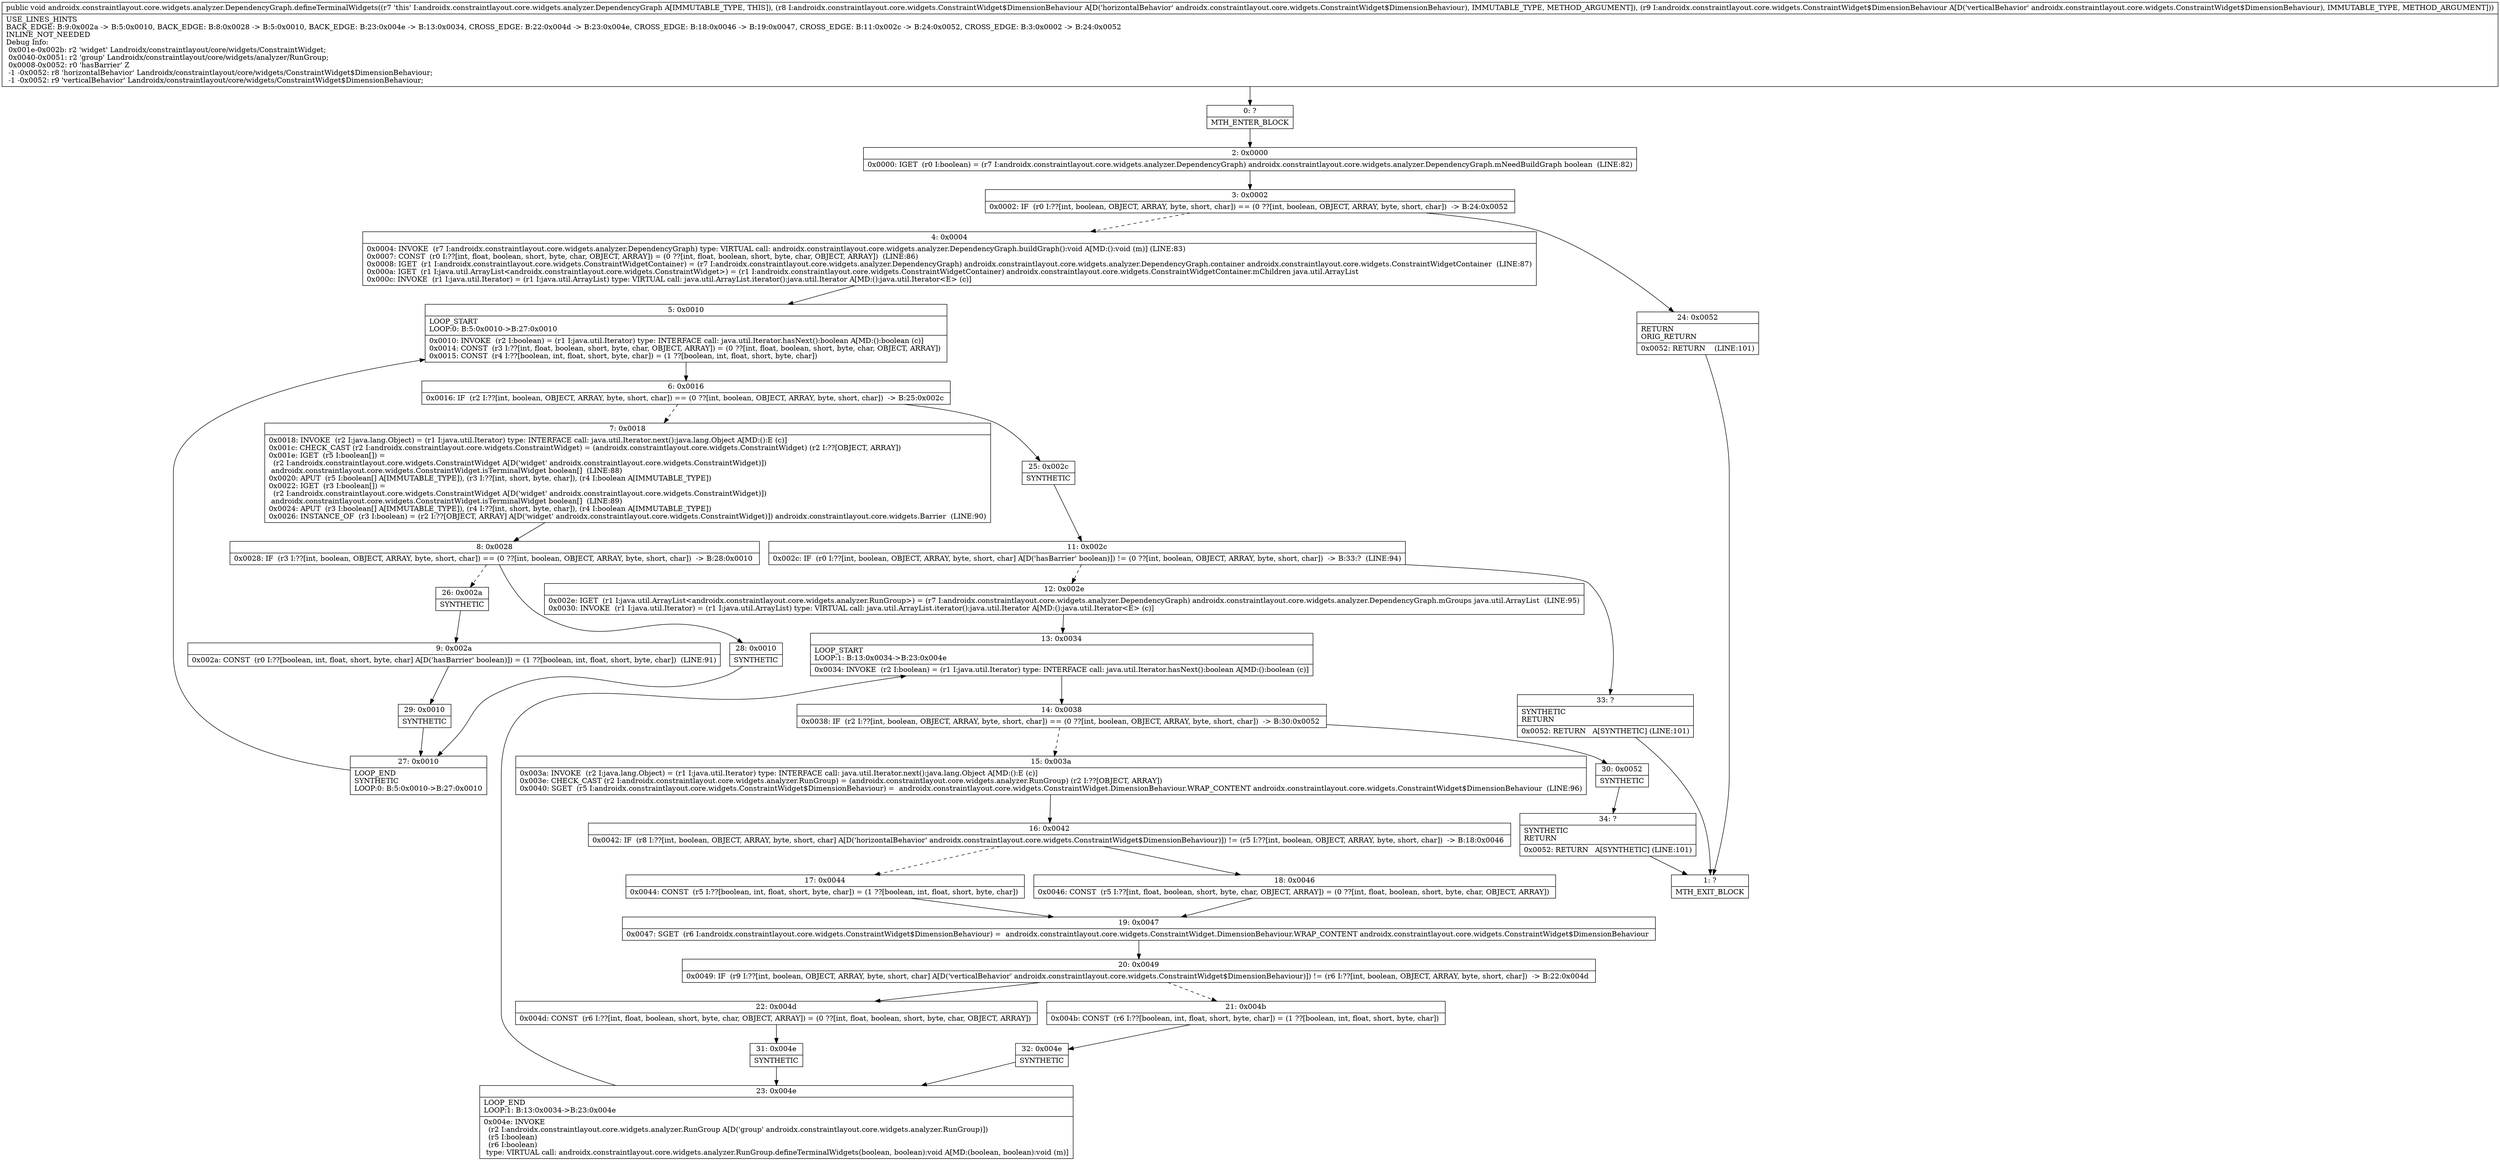 digraph "CFG forandroidx.constraintlayout.core.widgets.analyzer.DependencyGraph.defineTerminalWidgets(Landroidx\/constraintlayout\/core\/widgets\/ConstraintWidget$DimensionBehaviour;Landroidx\/constraintlayout\/core\/widgets\/ConstraintWidget$DimensionBehaviour;)V" {
Node_0 [shape=record,label="{0\:\ ?|MTH_ENTER_BLOCK\l}"];
Node_2 [shape=record,label="{2\:\ 0x0000|0x0000: IGET  (r0 I:boolean) = (r7 I:androidx.constraintlayout.core.widgets.analyzer.DependencyGraph) androidx.constraintlayout.core.widgets.analyzer.DependencyGraph.mNeedBuildGraph boolean  (LINE:82)\l}"];
Node_3 [shape=record,label="{3\:\ 0x0002|0x0002: IF  (r0 I:??[int, boolean, OBJECT, ARRAY, byte, short, char]) == (0 ??[int, boolean, OBJECT, ARRAY, byte, short, char])  \-\> B:24:0x0052 \l}"];
Node_4 [shape=record,label="{4\:\ 0x0004|0x0004: INVOKE  (r7 I:androidx.constraintlayout.core.widgets.analyzer.DependencyGraph) type: VIRTUAL call: androidx.constraintlayout.core.widgets.analyzer.DependencyGraph.buildGraph():void A[MD:():void (m)] (LINE:83)\l0x0007: CONST  (r0 I:??[int, float, boolean, short, byte, char, OBJECT, ARRAY]) = (0 ??[int, float, boolean, short, byte, char, OBJECT, ARRAY])  (LINE:86)\l0x0008: IGET  (r1 I:androidx.constraintlayout.core.widgets.ConstraintWidgetContainer) = (r7 I:androidx.constraintlayout.core.widgets.analyzer.DependencyGraph) androidx.constraintlayout.core.widgets.analyzer.DependencyGraph.container androidx.constraintlayout.core.widgets.ConstraintWidgetContainer  (LINE:87)\l0x000a: IGET  (r1 I:java.util.ArrayList\<androidx.constraintlayout.core.widgets.ConstraintWidget\>) = (r1 I:androidx.constraintlayout.core.widgets.ConstraintWidgetContainer) androidx.constraintlayout.core.widgets.ConstraintWidgetContainer.mChildren java.util.ArrayList \l0x000c: INVOKE  (r1 I:java.util.Iterator) = (r1 I:java.util.ArrayList) type: VIRTUAL call: java.util.ArrayList.iterator():java.util.Iterator A[MD:():java.util.Iterator\<E\> (c)]\l}"];
Node_5 [shape=record,label="{5\:\ 0x0010|LOOP_START\lLOOP:0: B:5:0x0010\-\>B:27:0x0010\l|0x0010: INVOKE  (r2 I:boolean) = (r1 I:java.util.Iterator) type: INTERFACE call: java.util.Iterator.hasNext():boolean A[MD:():boolean (c)]\l0x0014: CONST  (r3 I:??[int, float, boolean, short, byte, char, OBJECT, ARRAY]) = (0 ??[int, float, boolean, short, byte, char, OBJECT, ARRAY]) \l0x0015: CONST  (r4 I:??[boolean, int, float, short, byte, char]) = (1 ??[boolean, int, float, short, byte, char]) \l}"];
Node_6 [shape=record,label="{6\:\ 0x0016|0x0016: IF  (r2 I:??[int, boolean, OBJECT, ARRAY, byte, short, char]) == (0 ??[int, boolean, OBJECT, ARRAY, byte, short, char])  \-\> B:25:0x002c \l}"];
Node_7 [shape=record,label="{7\:\ 0x0018|0x0018: INVOKE  (r2 I:java.lang.Object) = (r1 I:java.util.Iterator) type: INTERFACE call: java.util.Iterator.next():java.lang.Object A[MD:():E (c)]\l0x001c: CHECK_CAST (r2 I:androidx.constraintlayout.core.widgets.ConstraintWidget) = (androidx.constraintlayout.core.widgets.ConstraintWidget) (r2 I:??[OBJECT, ARRAY]) \l0x001e: IGET  (r5 I:boolean[]) = \l  (r2 I:androidx.constraintlayout.core.widgets.ConstraintWidget A[D('widget' androidx.constraintlayout.core.widgets.ConstraintWidget)])\l androidx.constraintlayout.core.widgets.ConstraintWidget.isTerminalWidget boolean[]  (LINE:88)\l0x0020: APUT  (r5 I:boolean[] A[IMMUTABLE_TYPE]), (r3 I:??[int, short, byte, char]), (r4 I:boolean A[IMMUTABLE_TYPE]) \l0x0022: IGET  (r3 I:boolean[]) = \l  (r2 I:androidx.constraintlayout.core.widgets.ConstraintWidget A[D('widget' androidx.constraintlayout.core.widgets.ConstraintWidget)])\l androidx.constraintlayout.core.widgets.ConstraintWidget.isTerminalWidget boolean[]  (LINE:89)\l0x0024: APUT  (r3 I:boolean[] A[IMMUTABLE_TYPE]), (r4 I:??[int, short, byte, char]), (r4 I:boolean A[IMMUTABLE_TYPE]) \l0x0026: INSTANCE_OF  (r3 I:boolean) = (r2 I:??[OBJECT, ARRAY] A[D('widget' androidx.constraintlayout.core.widgets.ConstraintWidget)]) androidx.constraintlayout.core.widgets.Barrier  (LINE:90)\l}"];
Node_8 [shape=record,label="{8\:\ 0x0028|0x0028: IF  (r3 I:??[int, boolean, OBJECT, ARRAY, byte, short, char]) == (0 ??[int, boolean, OBJECT, ARRAY, byte, short, char])  \-\> B:28:0x0010 \l}"];
Node_26 [shape=record,label="{26\:\ 0x002a|SYNTHETIC\l}"];
Node_9 [shape=record,label="{9\:\ 0x002a|0x002a: CONST  (r0 I:??[boolean, int, float, short, byte, char] A[D('hasBarrier' boolean)]) = (1 ??[boolean, int, float, short, byte, char])  (LINE:91)\l}"];
Node_29 [shape=record,label="{29\:\ 0x0010|SYNTHETIC\l}"];
Node_27 [shape=record,label="{27\:\ 0x0010|LOOP_END\lSYNTHETIC\lLOOP:0: B:5:0x0010\-\>B:27:0x0010\l}"];
Node_28 [shape=record,label="{28\:\ 0x0010|SYNTHETIC\l}"];
Node_25 [shape=record,label="{25\:\ 0x002c|SYNTHETIC\l}"];
Node_11 [shape=record,label="{11\:\ 0x002c|0x002c: IF  (r0 I:??[int, boolean, OBJECT, ARRAY, byte, short, char] A[D('hasBarrier' boolean)]) != (0 ??[int, boolean, OBJECT, ARRAY, byte, short, char])  \-\> B:33:?  (LINE:94)\l}"];
Node_12 [shape=record,label="{12\:\ 0x002e|0x002e: IGET  (r1 I:java.util.ArrayList\<androidx.constraintlayout.core.widgets.analyzer.RunGroup\>) = (r7 I:androidx.constraintlayout.core.widgets.analyzer.DependencyGraph) androidx.constraintlayout.core.widgets.analyzer.DependencyGraph.mGroups java.util.ArrayList  (LINE:95)\l0x0030: INVOKE  (r1 I:java.util.Iterator) = (r1 I:java.util.ArrayList) type: VIRTUAL call: java.util.ArrayList.iterator():java.util.Iterator A[MD:():java.util.Iterator\<E\> (c)]\l}"];
Node_13 [shape=record,label="{13\:\ 0x0034|LOOP_START\lLOOP:1: B:13:0x0034\-\>B:23:0x004e\l|0x0034: INVOKE  (r2 I:boolean) = (r1 I:java.util.Iterator) type: INTERFACE call: java.util.Iterator.hasNext():boolean A[MD:():boolean (c)]\l}"];
Node_14 [shape=record,label="{14\:\ 0x0038|0x0038: IF  (r2 I:??[int, boolean, OBJECT, ARRAY, byte, short, char]) == (0 ??[int, boolean, OBJECT, ARRAY, byte, short, char])  \-\> B:30:0x0052 \l}"];
Node_15 [shape=record,label="{15\:\ 0x003a|0x003a: INVOKE  (r2 I:java.lang.Object) = (r1 I:java.util.Iterator) type: INTERFACE call: java.util.Iterator.next():java.lang.Object A[MD:():E (c)]\l0x003e: CHECK_CAST (r2 I:androidx.constraintlayout.core.widgets.analyzer.RunGroup) = (androidx.constraintlayout.core.widgets.analyzer.RunGroup) (r2 I:??[OBJECT, ARRAY]) \l0x0040: SGET  (r5 I:androidx.constraintlayout.core.widgets.ConstraintWidget$DimensionBehaviour) =  androidx.constraintlayout.core.widgets.ConstraintWidget.DimensionBehaviour.WRAP_CONTENT androidx.constraintlayout.core.widgets.ConstraintWidget$DimensionBehaviour  (LINE:96)\l}"];
Node_16 [shape=record,label="{16\:\ 0x0042|0x0042: IF  (r8 I:??[int, boolean, OBJECT, ARRAY, byte, short, char] A[D('horizontalBehavior' androidx.constraintlayout.core.widgets.ConstraintWidget$DimensionBehaviour)]) != (r5 I:??[int, boolean, OBJECT, ARRAY, byte, short, char])  \-\> B:18:0x0046 \l}"];
Node_17 [shape=record,label="{17\:\ 0x0044|0x0044: CONST  (r5 I:??[boolean, int, float, short, byte, char]) = (1 ??[boolean, int, float, short, byte, char]) \l}"];
Node_19 [shape=record,label="{19\:\ 0x0047|0x0047: SGET  (r6 I:androidx.constraintlayout.core.widgets.ConstraintWidget$DimensionBehaviour) =  androidx.constraintlayout.core.widgets.ConstraintWidget.DimensionBehaviour.WRAP_CONTENT androidx.constraintlayout.core.widgets.ConstraintWidget$DimensionBehaviour \l}"];
Node_20 [shape=record,label="{20\:\ 0x0049|0x0049: IF  (r9 I:??[int, boolean, OBJECT, ARRAY, byte, short, char] A[D('verticalBehavior' androidx.constraintlayout.core.widgets.ConstraintWidget$DimensionBehaviour)]) != (r6 I:??[int, boolean, OBJECT, ARRAY, byte, short, char])  \-\> B:22:0x004d \l}"];
Node_21 [shape=record,label="{21\:\ 0x004b|0x004b: CONST  (r6 I:??[boolean, int, float, short, byte, char]) = (1 ??[boolean, int, float, short, byte, char]) \l}"];
Node_32 [shape=record,label="{32\:\ 0x004e|SYNTHETIC\l}"];
Node_23 [shape=record,label="{23\:\ 0x004e|LOOP_END\lLOOP:1: B:13:0x0034\-\>B:23:0x004e\l|0x004e: INVOKE  \l  (r2 I:androidx.constraintlayout.core.widgets.analyzer.RunGroup A[D('group' androidx.constraintlayout.core.widgets.analyzer.RunGroup)])\l  (r5 I:boolean)\l  (r6 I:boolean)\l type: VIRTUAL call: androidx.constraintlayout.core.widgets.analyzer.RunGroup.defineTerminalWidgets(boolean, boolean):void A[MD:(boolean, boolean):void (m)]\l}"];
Node_22 [shape=record,label="{22\:\ 0x004d|0x004d: CONST  (r6 I:??[int, float, boolean, short, byte, char, OBJECT, ARRAY]) = (0 ??[int, float, boolean, short, byte, char, OBJECT, ARRAY]) \l}"];
Node_31 [shape=record,label="{31\:\ 0x004e|SYNTHETIC\l}"];
Node_18 [shape=record,label="{18\:\ 0x0046|0x0046: CONST  (r5 I:??[int, float, boolean, short, byte, char, OBJECT, ARRAY]) = (0 ??[int, float, boolean, short, byte, char, OBJECT, ARRAY]) \l}"];
Node_30 [shape=record,label="{30\:\ 0x0052|SYNTHETIC\l}"];
Node_34 [shape=record,label="{34\:\ ?|SYNTHETIC\lRETURN\l|0x0052: RETURN   A[SYNTHETIC] (LINE:101)\l}"];
Node_1 [shape=record,label="{1\:\ ?|MTH_EXIT_BLOCK\l}"];
Node_33 [shape=record,label="{33\:\ ?|SYNTHETIC\lRETURN\l|0x0052: RETURN   A[SYNTHETIC] (LINE:101)\l}"];
Node_24 [shape=record,label="{24\:\ 0x0052|RETURN\lORIG_RETURN\l|0x0052: RETURN    (LINE:101)\l}"];
MethodNode[shape=record,label="{public void androidx.constraintlayout.core.widgets.analyzer.DependencyGraph.defineTerminalWidgets((r7 'this' I:androidx.constraintlayout.core.widgets.analyzer.DependencyGraph A[IMMUTABLE_TYPE, THIS]), (r8 I:androidx.constraintlayout.core.widgets.ConstraintWidget$DimensionBehaviour A[D('horizontalBehavior' androidx.constraintlayout.core.widgets.ConstraintWidget$DimensionBehaviour), IMMUTABLE_TYPE, METHOD_ARGUMENT]), (r9 I:androidx.constraintlayout.core.widgets.ConstraintWidget$DimensionBehaviour A[D('verticalBehavior' androidx.constraintlayout.core.widgets.ConstraintWidget$DimensionBehaviour), IMMUTABLE_TYPE, METHOD_ARGUMENT]))  | USE_LINES_HINTS\lBACK_EDGE: B:9:0x002a \-\> B:5:0x0010, BACK_EDGE: B:8:0x0028 \-\> B:5:0x0010, BACK_EDGE: B:23:0x004e \-\> B:13:0x0034, CROSS_EDGE: B:22:0x004d \-\> B:23:0x004e, CROSS_EDGE: B:18:0x0046 \-\> B:19:0x0047, CROSS_EDGE: B:11:0x002c \-\> B:24:0x0052, CROSS_EDGE: B:3:0x0002 \-\> B:24:0x0052\lINLINE_NOT_NEEDED\lDebug Info:\l  0x001e\-0x002b: r2 'widget' Landroidx\/constraintlayout\/core\/widgets\/ConstraintWidget;\l  0x0040\-0x0051: r2 'group' Landroidx\/constraintlayout\/core\/widgets\/analyzer\/RunGroup;\l  0x0008\-0x0052: r0 'hasBarrier' Z\l  \-1 \-0x0052: r8 'horizontalBehavior' Landroidx\/constraintlayout\/core\/widgets\/ConstraintWidget$DimensionBehaviour;\l  \-1 \-0x0052: r9 'verticalBehavior' Landroidx\/constraintlayout\/core\/widgets\/ConstraintWidget$DimensionBehaviour;\l}"];
MethodNode -> Node_0;Node_0 -> Node_2;
Node_2 -> Node_3;
Node_3 -> Node_4[style=dashed];
Node_3 -> Node_24;
Node_4 -> Node_5;
Node_5 -> Node_6;
Node_6 -> Node_7[style=dashed];
Node_6 -> Node_25;
Node_7 -> Node_8;
Node_8 -> Node_26[style=dashed];
Node_8 -> Node_28;
Node_26 -> Node_9;
Node_9 -> Node_29;
Node_29 -> Node_27;
Node_27 -> Node_5;
Node_28 -> Node_27;
Node_25 -> Node_11;
Node_11 -> Node_12[style=dashed];
Node_11 -> Node_33;
Node_12 -> Node_13;
Node_13 -> Node_14;
Node_14 -> Node_15[style=dashed];
Node_14 -> Node_30;
Node_15 -> Node_16;
Node_16 -> Node_17[style=dashed];
Node_16 -> Node_18;
Node_17 -> Node_19;
Node_19 -> Node_20;
Node_20 -> Node_21[style=dashed];
Node_20 -> Node_22;
Node_21 -> Node_32;
Node_32 -> Node_23;
Node_23 -> Node_13;
Node_22 -> Node_31;
Node_31 -> Node_23;
Node_18 -> Node_19;
Node_30 -> Node_34;
Node_34 -> Node_1;
Node_33 -> Node_1;
Node_24 -> Node_1;
}

